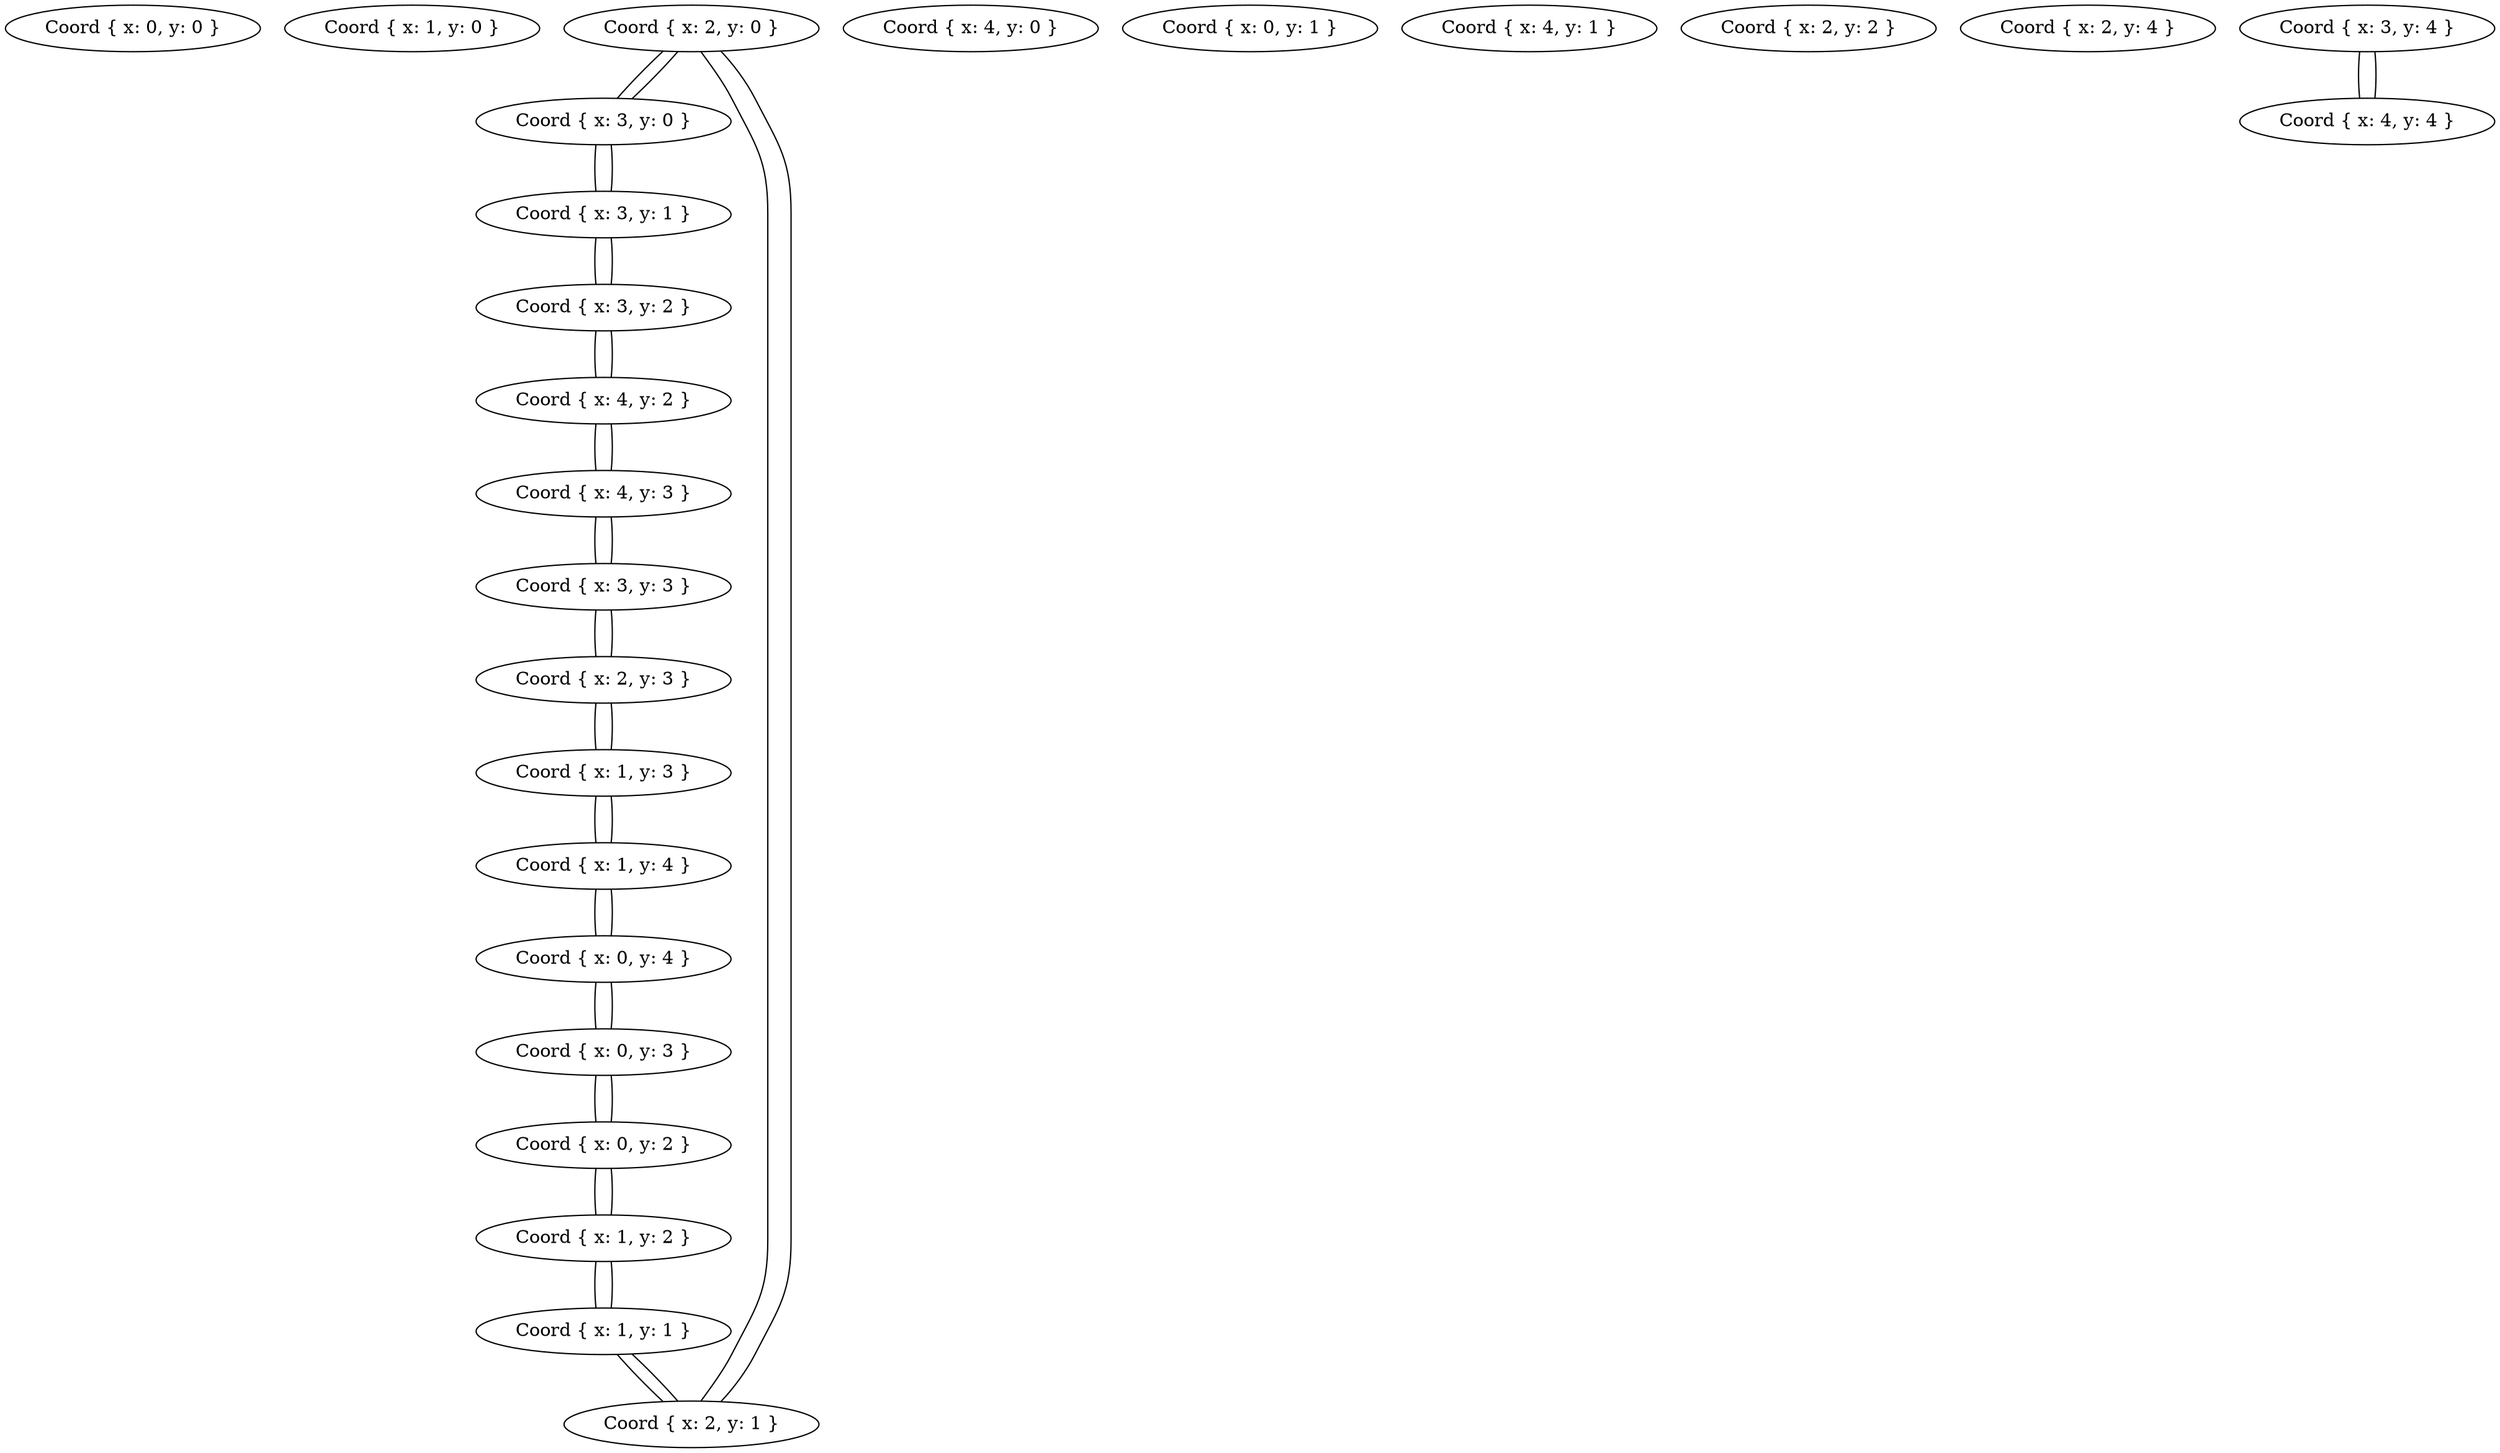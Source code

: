 graph {
    0 [ label = "Coord { x: 0, y: 0 }" ]
    1 [ label = "Coord { x: 1, y: 0 }" ]
    2 [ label = "Coord { x: 2, y: 0 }" ]
    3 [ label = "Coord { x: 3, y: 0 }" ]
    4 [ label = "Coord { x: 4, y: 0 }" ]
    5 [ label = "Coord { x: 0, y: 1 }" ]
    6 [ label = "Coord { x: 1, y: 1 }" ]
    7 [ label = "Coord { x: 2, y: 1 }" ]
    8 [ label = "Coord { x: 3, y: 1 }" ]
    9 [ label = "Coord { x: 4, y: 1 }" ]
    10 [ label = "Coord { x: 0, y: 2 }" ]
    11 [ label = "Coord { x: 1, y: 2 }" ]
    12 [ label = "Coord { x: 2, y: 2 }" ]
    13 [ label = "Coord { x: 3, y: 2 }" ]
    14 [ label = "Coord { x: 4, y: 2 }" ]
    15 [ label = "Coord { x: 0, y: 3 }" ]
    16 [ label = "Coord { x: 1, y: 3 }" ]
    17 [ label = "Coord { x: 2, y: 3 }" ]
    18 [ label = "Coord { x: 3, y: 3 }" ]
    19 [ label = "Coord { x: 4, y: 3 }" ]
    20 [ label = "Coord { x: 0, y: 4 }" ]
    21 [ label = "Coord { x: 1, y: 4 }" ]
    22 [ label = "Coord { x: 2, y: 4 }" ]
    23 [ label = "Coord { x: 3, y: 4 }" ]
    24 [ label = "Coord { x: 4, y: 4 }" ]
    24 -- 23 [ ]
    19 -- 14 [ ]
    23 -- 24 [ ]
    2 -- 7 [ ]
    2 -- 3 [ ]
    3 -- 8 [ ]
    3 -- 2 [ ]
    18 -- 17 [ ]
    6 -- 11 [ ]
    6 -- 7 [ ]
    7 -- 2 [ ]
    7 -- 6 [ ]
    8 -- 13 [ ]
    8 -- 3 [ ]
    21 -- 20 [ ]
    21 -- 16 [ ]
    10 -- 15 [ ]
    20 -- 21 [ ]
    10 -- 11 [ ]
    11 -- 6 [ ]
    11 -- 10 [ ]
    20 -- 15 [ ]
    19 -- 18 [ ]
    13 -- 8 [ ]
    13 -- 14 [ ]
    14 -- 19 [ ]
    14 -- 13 [ ]
    15 -- 20 [ ]
    15 -- 10 [ ]
    16 -- 21 [ ]
    16 -- 17 [ ]
    17 -- 18 [ ]
    17 -- 16 [ ]
    18 -- 19 [ ]
}
